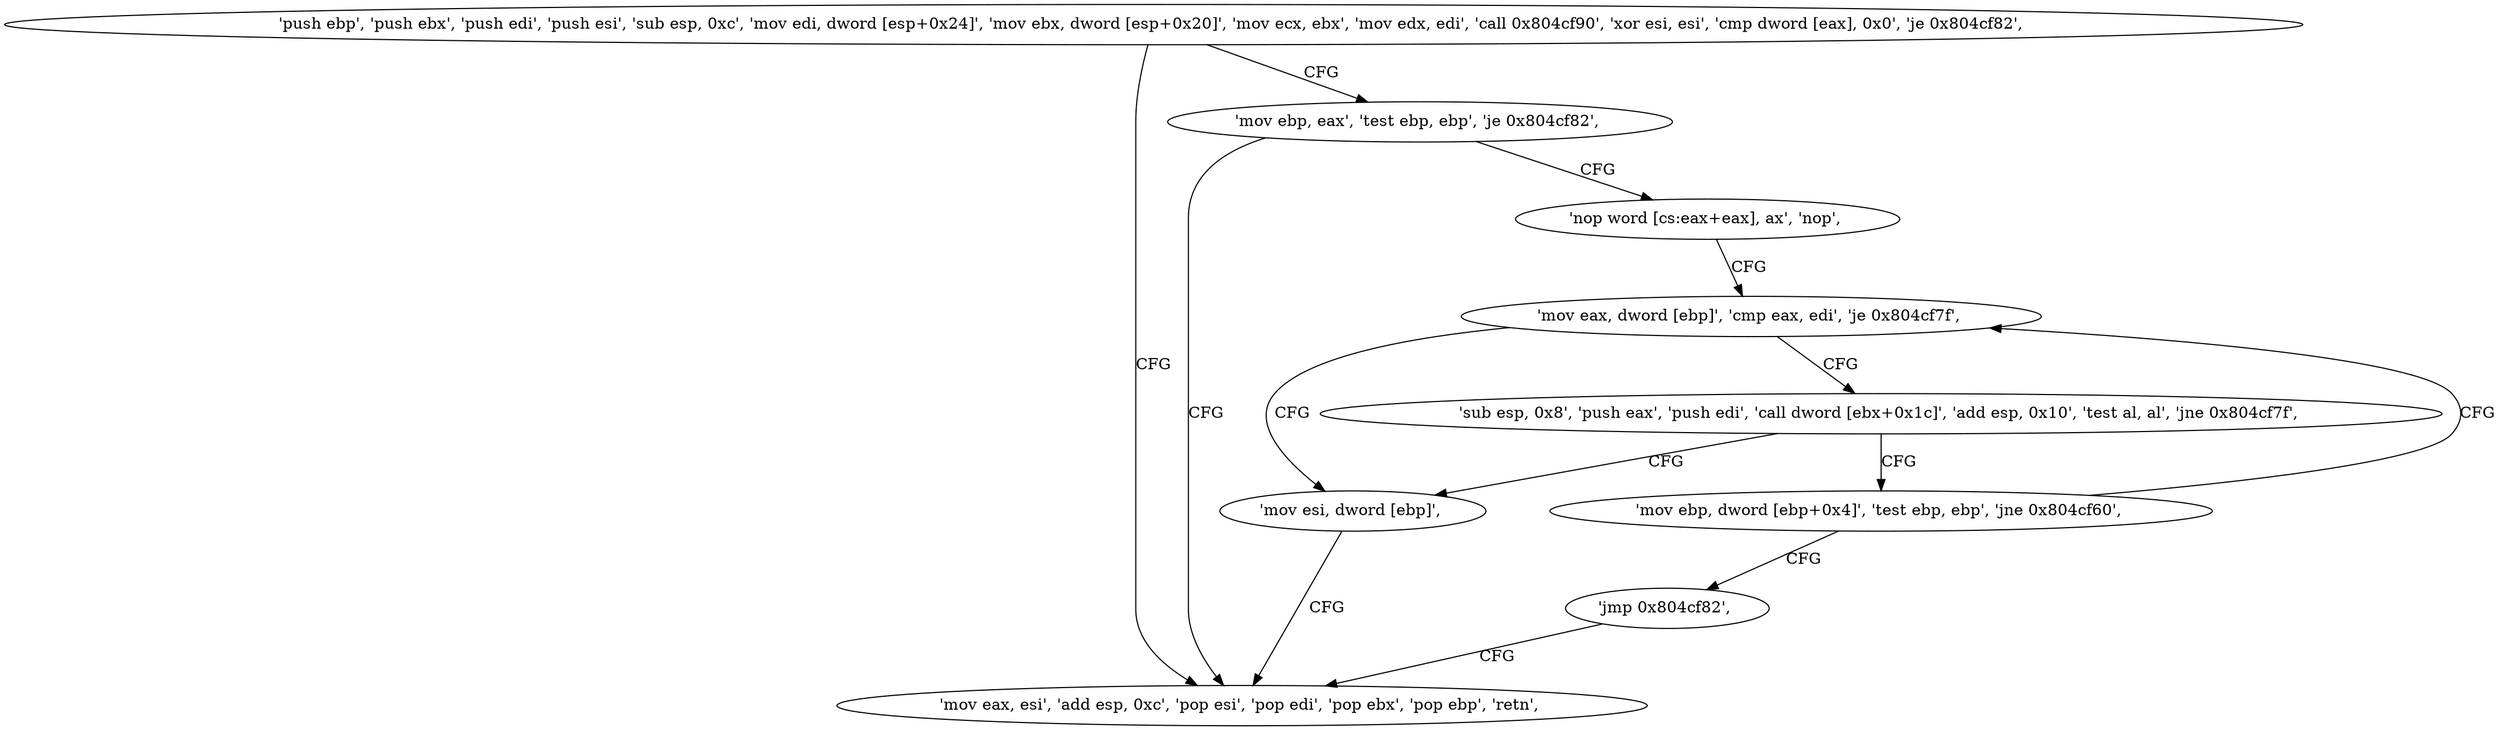 digraph "func" {
"134532912" [label = "'push ebp', 'push ebx', 'push edi', 'push esi', 'sub esp, 0xc', 'mov edi, dword [esp+0x24]', 'mov ebx, dword [esp+0x20]', 'mov ecx, ebx', 'mov edx, edi', 'call 0x804cf90', 'xor esi, esi', 'cmp dword [eax], 0x0', 'je 0x804cf82', " ]
"134532994" [label = "'mov eax, esi', 'add esp, 0xc', 'pop esi', 'pop edi', 'pop ebx', 'pop ebp', 'retn', " ]
"134532943" [label = "'mov ebp, eax', 'test ebp, ebp', 'je 0x804cf82', " ]
"134532949" [label = "'nop word [cs:eax+eax], ax', 'nop', " ]
"134532960" [label = "'mov eax, dword [ebp]', 'cmp eax, edi', 'je 0x804cf7f', " ]
"134532991" [label = "'mov esi, dword [ebp]', " ]
"134532967" [label = "'sub esp, 0x8', 'push eax', 'push edi', 'call dword [ebx+0x1c]', 'add esp, 0x10', 'test al, al', 'jne 0x804cf7f', " ]
"134532982" [label = "'mov ebp, dword [ebp+0x4]', 'test ebp, ebp', 'jne 0x804cf60', " ]
"134532989" [label = "'jmp 0x804cf82', " ]
"134532912" -> "134532994" [ label = "CFG" ]
"134532912" -> "134532943" [ label = "CFG" ]
"134532943" -> "134532994" [ label = "CFG" ]
"134532943" -> "134532949" [ label = "CFG" ]
"134532949" -> "134532960" [ label = "CFG" ]
"134532960" -> "134532991" [ label = "CFG" ]
"134532960" -> "134532967" [ label = "CFG" ]
"134532991" -> "134532994" [ label = "CFG" ]
"134532967" -> "134532991" [ label = "CFG" ]
"134532967" -> "134532982" [ label = "CFG" ]
"134532982" -> "134532960" [ label = "CFG" ]
"134532982" -> "134532989" [ label = "CFG" ]
"134532989" -> "134532994" [ label = "CFG" ]
}
